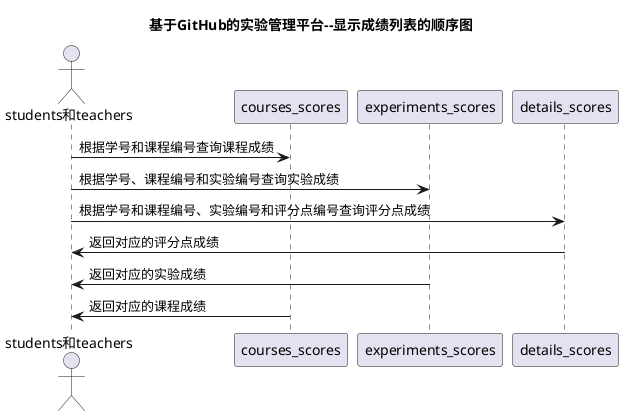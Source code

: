 @startuml
title 基于GitHub的实验管理平台--显示成绩列表的顺序图
actor students和teachers
students和teachers -> courses_scores: 根据学号和课程编号查询课程成绩
students和teachers -> experiments_scores: 根据学号、课程编号和实验编号查询实验成绩
students和teachers -> details_scores: 根据学号和课程编号、实验编号和评分点编号查询评分点成绩
details_scores -> students和teachers: 返回对应的评分点成绩
experiments_scores -> students和teachers: 返回对应的实验成绩
courses_scores -> students和teachers: 返回对应的课程成绩


@enduml